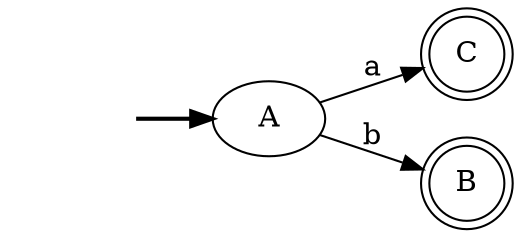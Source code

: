 digraph {
	fake [style=invisible]
	A [root=true]
	C [shape=doublecircle]
	B [shape=doublecircle]
	fake -> A [style=bold]
	A -> B [label=b]
	A -> C [label=a]
	rankdir=LR
}
